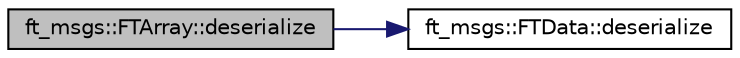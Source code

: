 digraph "ft_msgs::FTArray::deserialize"
{
  edge [fontname="Helvetica",fontsize="10",labelfontname="Helvetica",labelfontsize="10"];
  node [fontname="Helvetica",fontsize="10",shape=record];
  rankdir="LR";
  Node1 [label="ft_msgs::FTArray::deserialize",height=0.2,width=0.4,color="black", fillcolor="grey75", style="filled" fontcolor="black"];
  Node1 -> Node2 [color="midnightblue",fontsize="10",style="solid",fontname="Helvetica"];
  Node2 [label="ft_msgs::FTData::deserialize",height=0.2,width=0.4,color="black", fillcolor="white", style="filled",URL="$classft__msgs_1_1_f_t_data.html#a59a3f64fec1aa2b93ca2b925f362f79e"];
}
